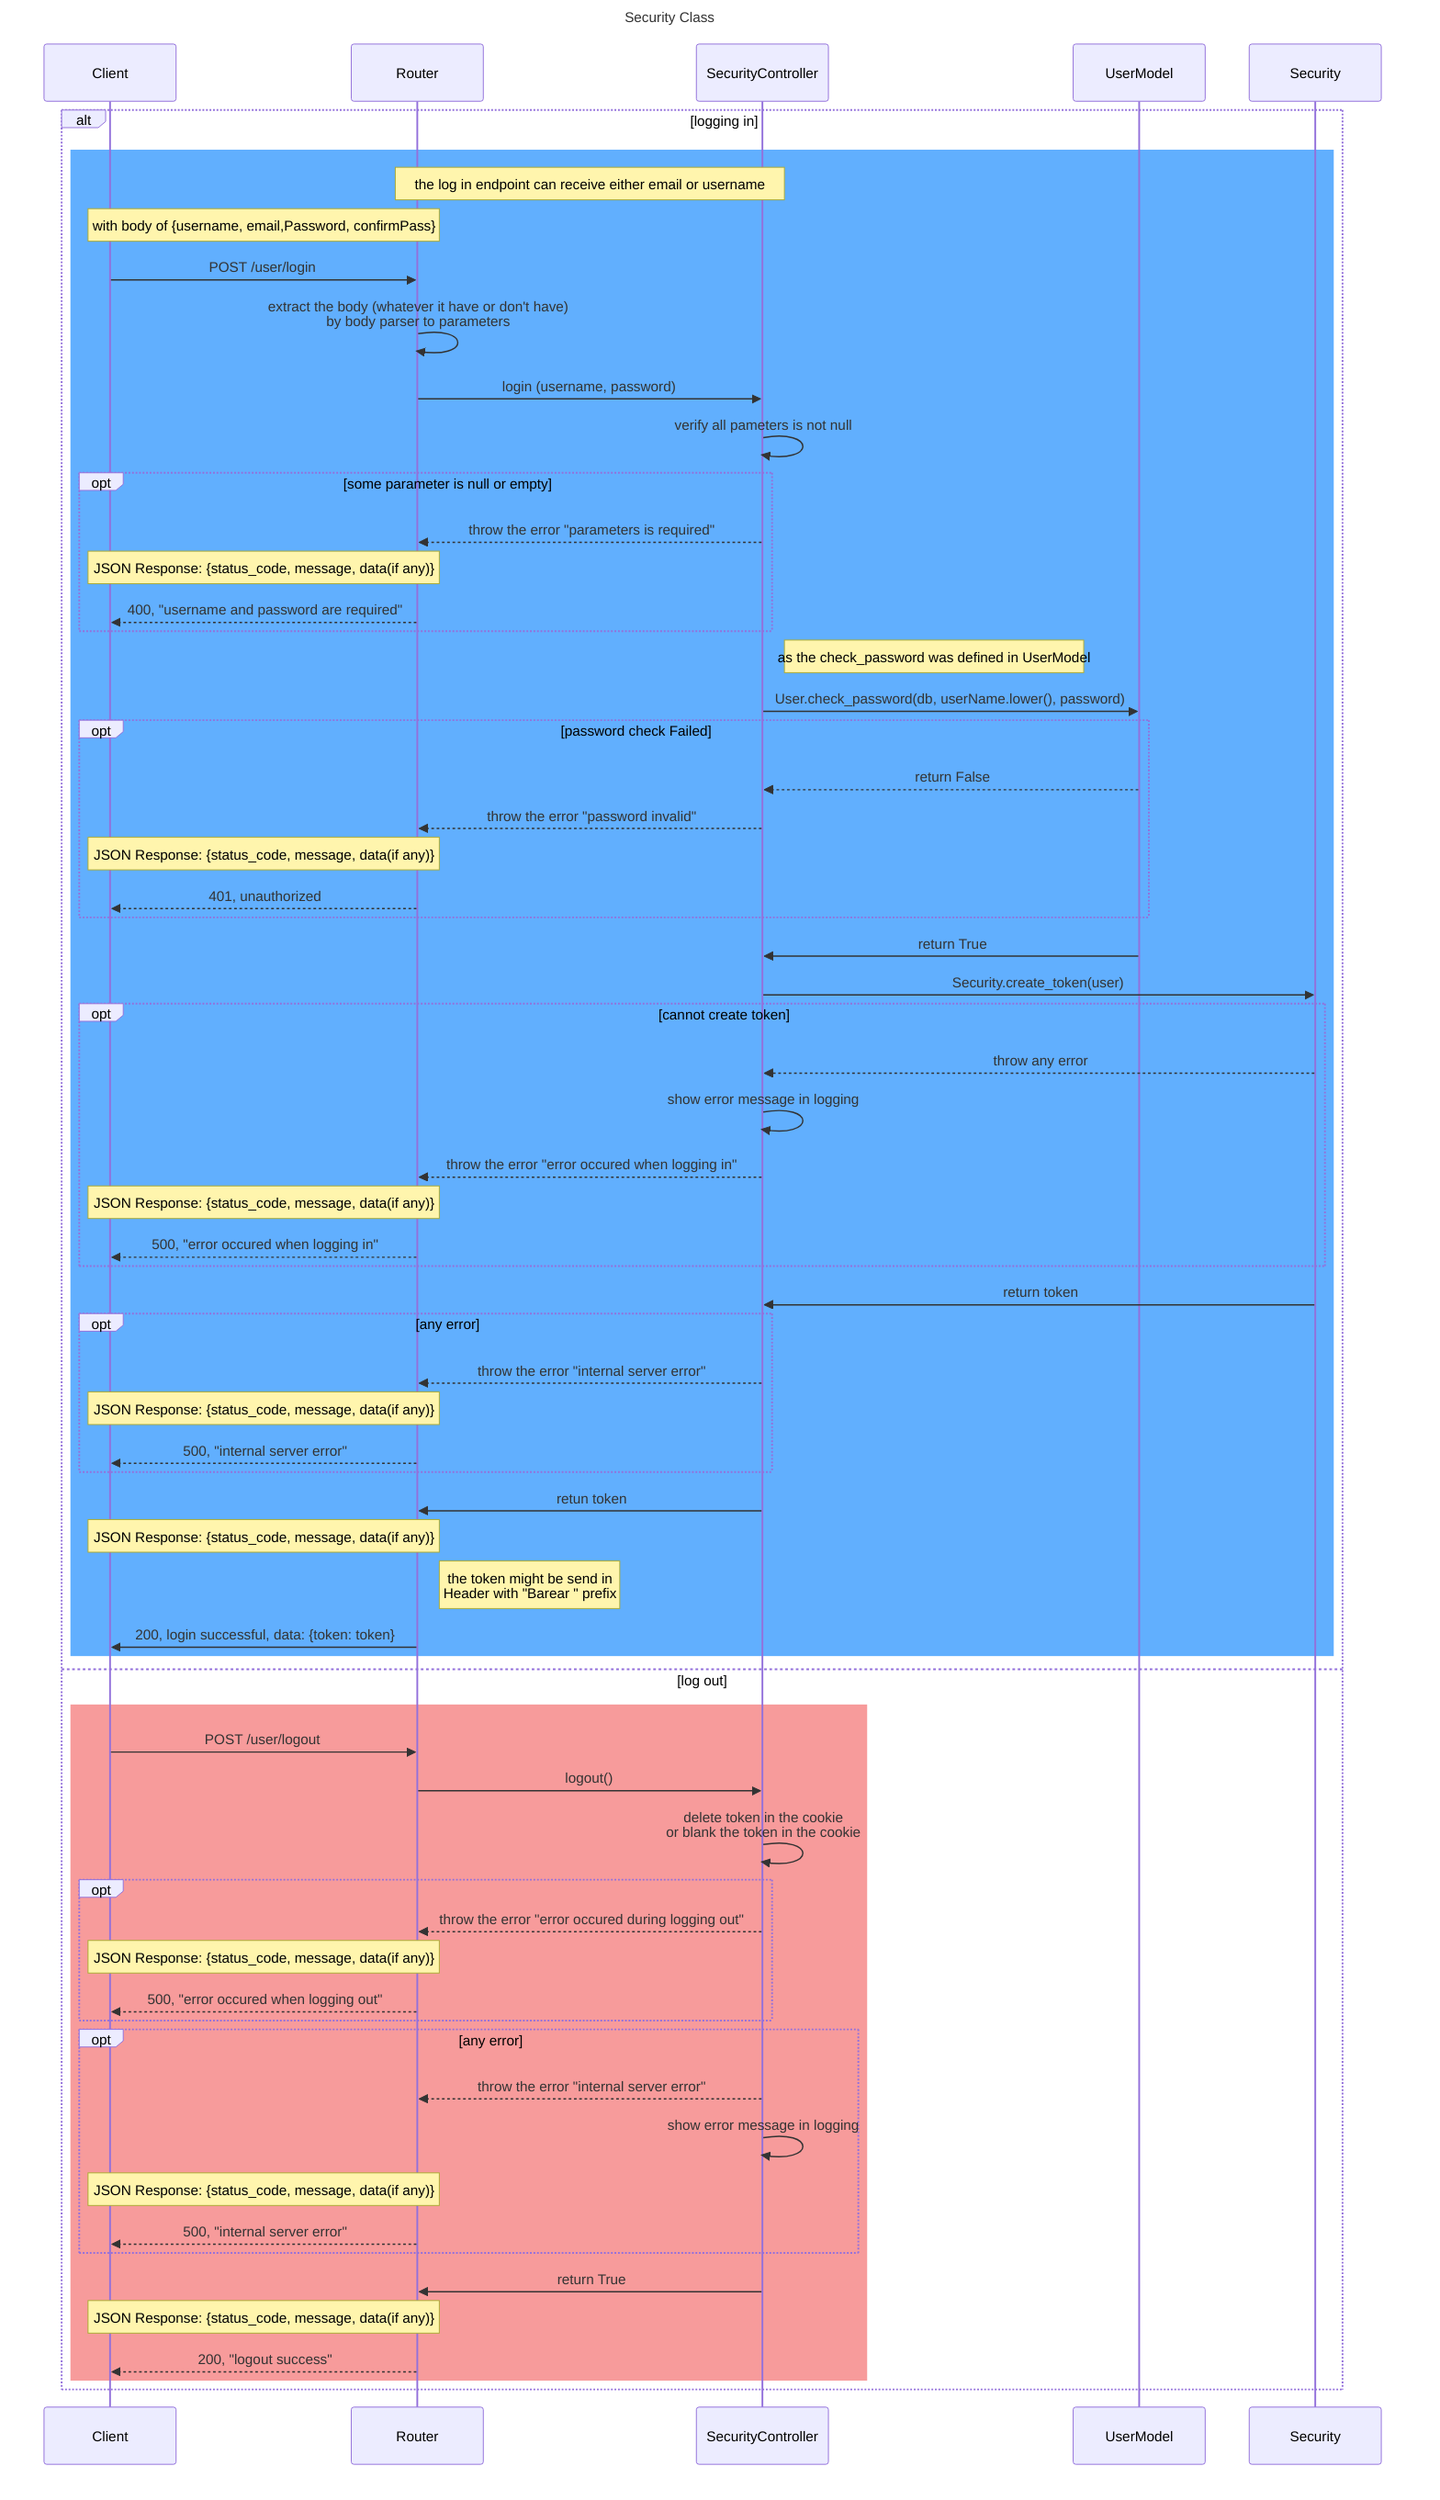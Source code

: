 sequenceDiagram
    title Security Class
    participant Client
    participant Router
    participant SecurityController
    participant UserModel
    participant Security
    

    alt logging in
        rect rgb(97,175,254)
            Note over Router, SecurityController: the log in endpoint can receive either email or username
            Note over Router, Client: with body of {username, email,Password, confirmPass}
            Client->>Router: POST /user/login
            Router->>Router: extract the body (whatever it have or don't have)<br> by body parser to parameters
            Router->>SecurityController: login (username, password)
            SecurityController->>SecurityController: verify all pameters is not null 
            opt some parameter is null or empty
                SecurityController-->>Router: throw the error "parameters is required"
                Note over Router,Client: JSON Response: {status_code, message, data(if any)}
                Router-->>Client: 400, "username and password are required"
            end
            Note right of  SecurityController: as the check_password was defined in UserModel
            SecurityController->>UserModel: User.check_password(db, userName.lower(), password)
            opt password check Failed
                UserModel-->>SecurityController: return False
                SecurityController-->>Router: throw the error "password invalid"
                Note over Router,Client: JSON Response: {status_code, message, data(if any)}
                Router-->>Client: 401, unauthorized
            end
            UserModel->>SecurityController: return True
            SecurityController->>Security: Security.create_token(user)
            opt cannot create token
                Security-->>SecurityController: throw any error
                SecurityController->>SecurityController: show error message in logging
                SecurityController-->>Router: throw the error "error occured when logging in"
                Note over Router,Client: JSON Response: {status_code, message, data(if any)}
                Router-->>Client: 500, "error occured when logging in"
            end
            Security->>SecurityController: return token
            opt any error
                SecurityController-->>Router: throw the error "internal server error"
                Note over Router,Client: JSON Response: {status_code, message, data(if any)}
                Router-->>Client: 500, "internal server error"
            end
            SecurityController->>Router:retun token
            Note over Router,Client: JSON Response: {status_code, message, data(if any)}
            Note right of Router: the token might be send in<br> Header with "Barear " prefix
            Router->>Client: 200, login successful, data: {token: token}
        end
    
    else log out
        rect rgb(247,155,155)
            Client->>Router: POST /user/logout
            Router->>SecurityController: logout()
            %% delete token in the cookie is when for not enable cors but this Application enable cors, examine this condition
            SecurityController->>SecurityController: delete token in the cookie <br>or blank the token in the cookie
            opt
                SecurityController-->>Router: throw the error "error occured during logging out"
                Note over Router,Client: JSON Response: {status_code, message, data(if any)}
                Router-->>Client: 500, "error occured when logging out"
            end
            opt any error
                SecurityController-->>Router: throw the error "internal server error"
                SecurityController->>SecurityController: show error message in logging
                Note over Router,Client: JSON Response: {status_code, message, data(if any)}
                Router-->>Client: 500, "internal server error"
            end
            SecurityController->>Router: return True
            Note over Router,Client: JSON Response: {status_code, message, data(if any)}
            Router-->>Client: 200, "logout success"
        end

    end